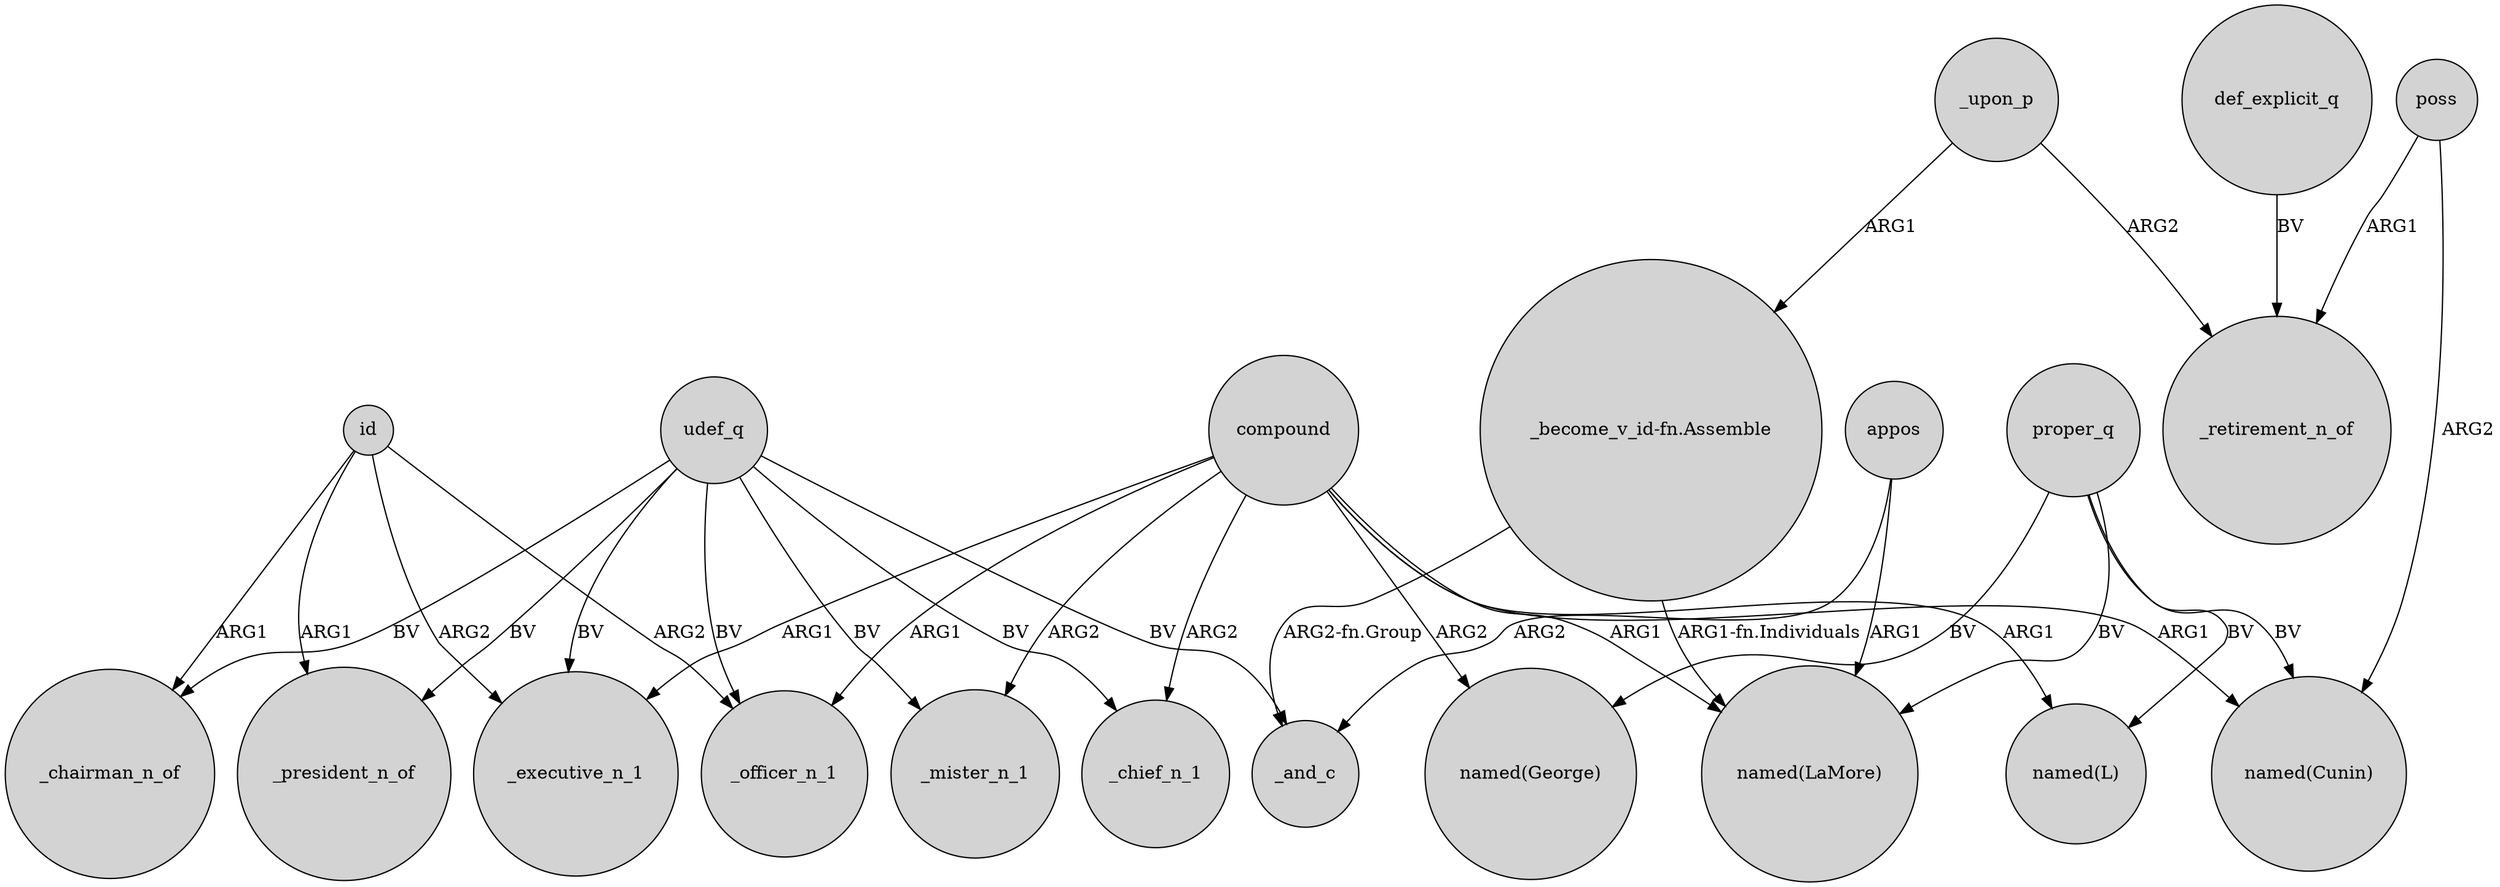 digraph {
	node [shape=circle style=filled]
	id -> _chairman_n_of [label=ARG1]
	compound -> _mister_n_1 [label=ARG2]
	compound -> _chief_n_1 [label=ARG2]
	appos -> _and_c [label=ARG2]
	appos -> "named(LaMore)" [label=ARG1]
	"_become_v_id-fn.Assemble" -> "named(LaMore)" [label="ARG1-fn.Individuals"]
	proper_q -> "named(Cunin)" [label=BV]
	udef_q -> _chairman_n_of [label=BV]
	poss -> _retirement_n_of [label=ARG1]
	id -> _executive_n_1 [label=ARG2]
	udef_q -> _chief_n_1 [label=BV]
	compound -> "named(Cunin)" [label=ARG1]
	proper_q -> "named(LaMore)" [label=BV]
	udef_q -> _and_c [label=BV]
	udef_q -> _mister_n_1 [label=BV]
	_upon_p -> "_become_v_id-fn.Assemble" [label=ARG1]
	udef_q -> _executive_n_1 [label=BV]
	id -> _president_n_of [label=ARG1]
	proper_q -> "named(George)" [label=BV]
	compound -> "named(LaMore)" [label=ARG1]
	compound -> _executive_n_1 [label=ARG1]
	poss -> "named(Cunin)" [label=ARG2]
	compound -> _officer_n_1 [label=ARG1]
	udef_q -> _officer_n_1 [label=BV]
	proper_q -> "named(L)" [label=BV]
	"_become_v_id-fn.Assemble" -> _and_c [label="ARG2-fn.Group"]
	compound -> "named(L)" [label=ARG1]
	def_explicit_q -> _retirement_n_of [label=BV]
	udef_q -> _president_n_of [label=BV]
	id -> _officer_n_1 [label=ARG2]
	_upon_p -> _retirement_n_of [label=ARG2]
	compound -> "named(George)" [label=ARG2]
}
